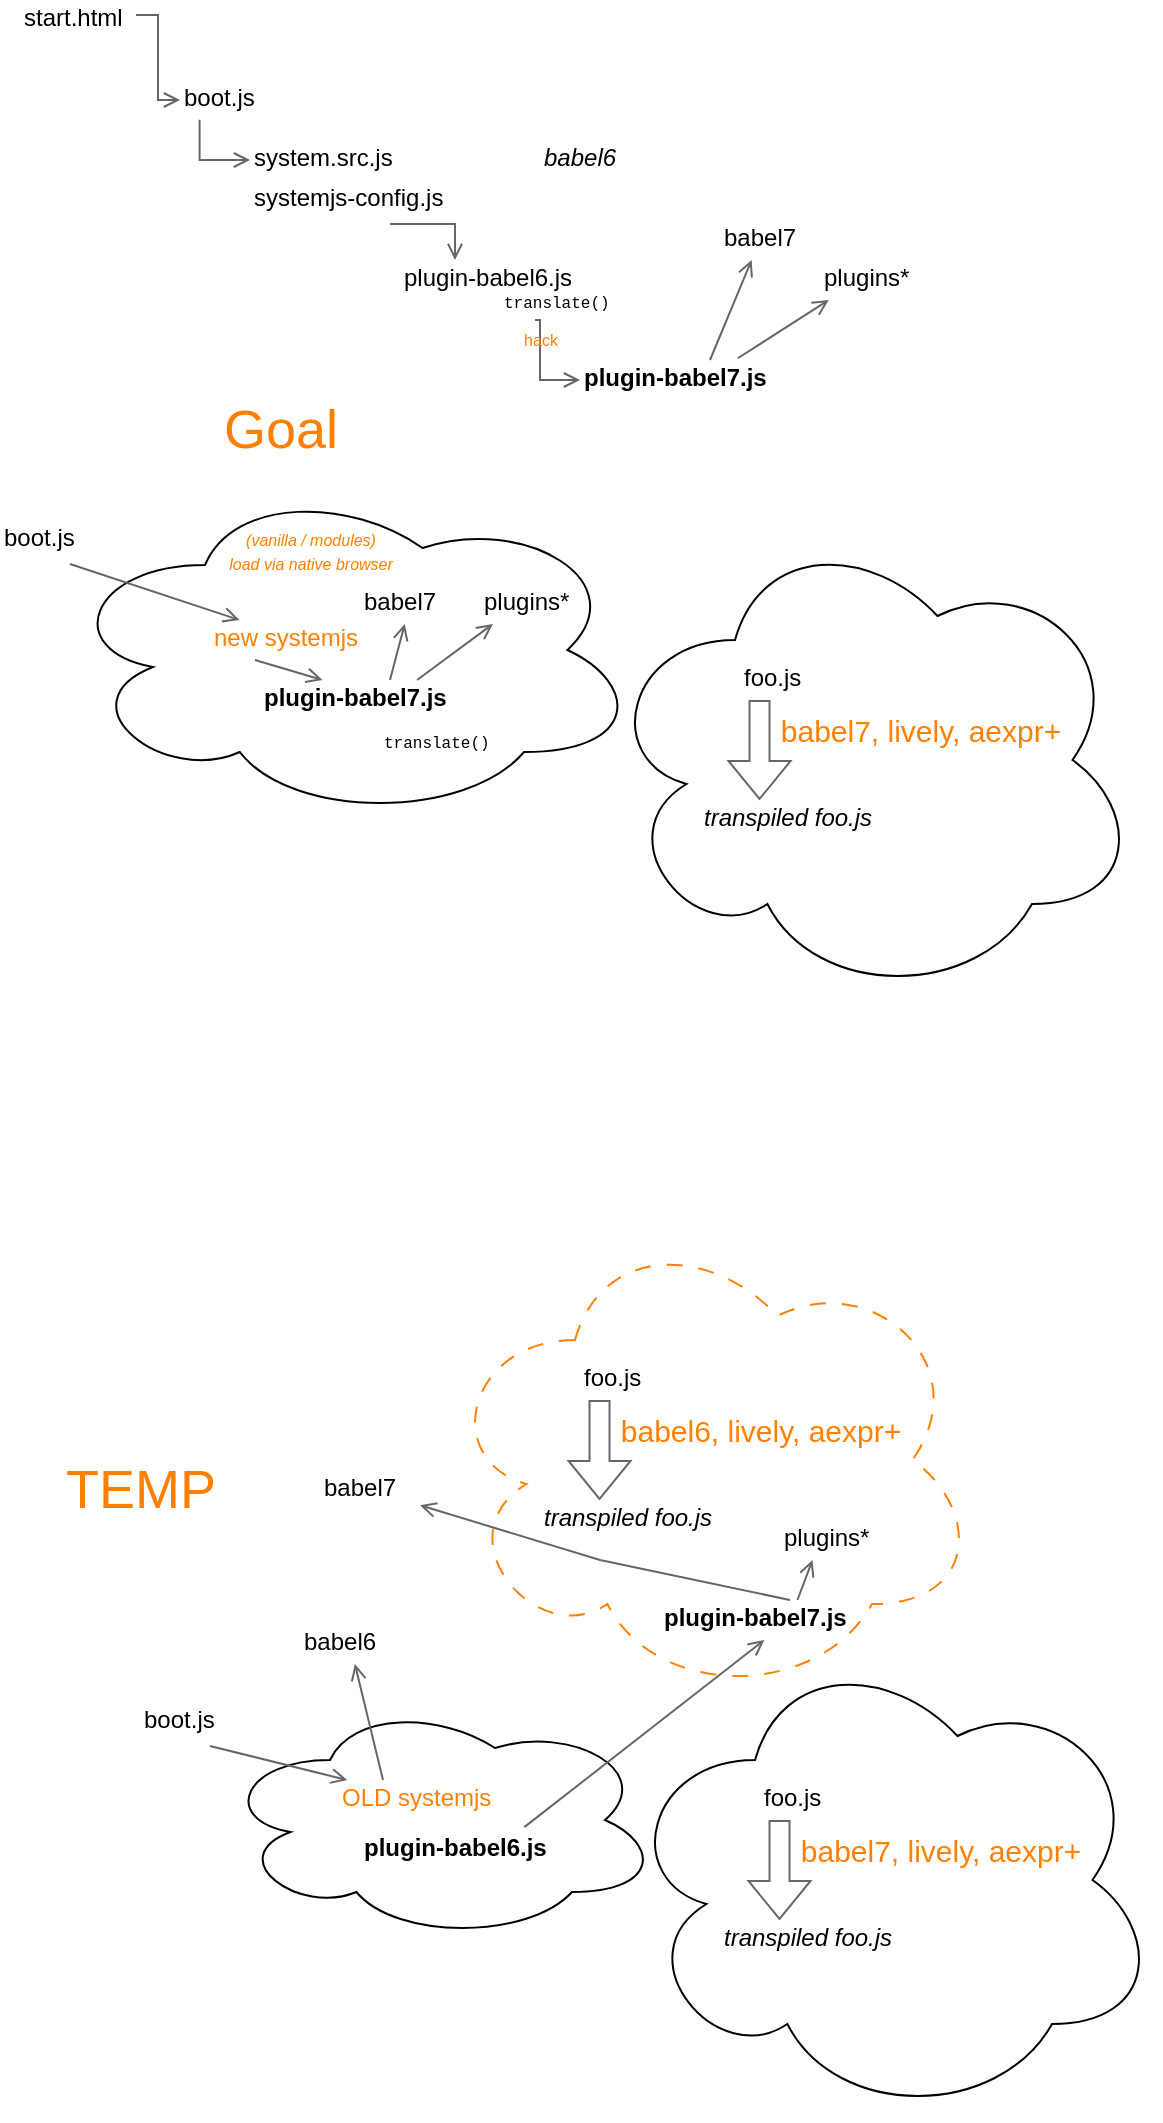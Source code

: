 <mxfile version="20.8.10" type="github">
  <diagram name="Page-1" id="97a40813-6b03-0c74-37c1-0168de264b11">
    <mxGraphModel dx="1187" dy="744" grid="1" gridSize="10" guides="1" tooltips="1" connect="1" arrows="1" fold="1" page="1" pageScale="1" pageWidth="1000" pageHeight="1000" background="#ffffff" math="0" shadow="0">
      <root>
        <mxCell id="0" />
        <mxCell id="1" parent="0" />
        <mxCell id="xe1hFkzPnN5BGPbbmXnC-70" value="" style="ellipse;shape=cloud;whiteSpace=wrap;html=1;fontFamily=Helvetica;fontSize=27;fontColor=#FF8000;dashed=1;dashPattern=8 8;strokeColor=#FF8000;" vertex="1" parent="1">
          <mxGeometry x="240" y="640" width="270" height="240" as="geometry" />
        </mxCell>
        <mxCell id="xe1hFkzPnN5BGPbbmXnC-48" value="" style="ellipse;shape=cloud;whiteSpace=wrap;html=1;fontFamily=Helvetica;fontSize=27;fontColor=#FF8000;" vertex="1" parent="1">
          <mxGeometry x="320" y="290" width="270" height="240" as="geometry" />
        </mxCell>
        <mxCell id="xe1hFkzPnN5BGPbbmXnC-43" value="" style="ellipse;shape=cloud;whiteSpace=wrap;html=1;fontFamily=Helvetica;fontSize=27;fontColor=#FF8000;" vertex="1" parent="1">
          <mxGeometry x="50" y="270" width="290" height="170" as="geometry" />
        </mxCell>
        <mxCell id="xe1hFkzPnN5BGPbbmXnC-3" value="boot.js" style="text;strokeColor=none;fillColor=none;align=left;verticalAlign=top;spacingLeft=0;spacingRight=0;overflow=hidden;points=[[0,0.5],[1,0.5]];portConstraint=eastwest;rotatable=0;whiteSpace=wrap;html=1;spacing=2;spacingBottom=0;spacingTop=-5;" vertex="1" parent="1">
          <mxGeometry x="110" y="70" width="110" height="20" as="geometry" />
        </mxCell>
        <mxCell id="xe1hFkzPnN5BGPbbmXnC-4" value="start.html" style="text;strokeColor=none;fillColor=none;align=left;verticalAlign=top;spacingLeft=0;spacingRight=0;overflow=hidden;points=[[0,0.5],[1,0.5]];portConstraint=eastwest;rotatable=0;whiteSpace=wrap;html=1;labelPosition=center;verticalLabelPosition=middle;spacing=2;spacingBottom=0;spacingTop=-5;" vertex="1" parent="1">
          <mxGeometry x="30" y="30" width="58" height="15" as="geometry" />
        </mxCell>
        <mxCell id="xe1hFkzPnN5BGPbbmXnC-5" value="" style="endArrow=open;html=1;rounded=0;entryX=0;entryY=0.5;entryDx=0;entryDy=0;edgeStyle=orthogonalEdgeStyle;endFill=0;strokeColor=#666666;" edge="1" parent="1" source="xe1hFkzPnN5BGPbbmXnC-4" target="xe1hFkzPnN5BGPbbmXnC-3">
          <mxGeometry width="50" height="50" relative="1" as="geometry">
            <mxPoint x="200" y="150" as="sourcePoint" />
            <mxPoint x="250" y="100" as="targetPoint" />
          </mxGeometry>
        </mxCell>
        <mxCell id="xe1hFkzPnN5BGPbbmXnC-6" value="system.src.js" style="text;strokeColor=none;fillColor=none;align=left;verticalAlign=top;spacingLeft=0;spacingRight=0;overflow=hidden;points=[[0,0.5],[1,0.5]];portConstraint=eastwest;rotatable=0;whiteSpace=wrap;html=1;spacing=2;spacingBottom=0;spacingTop=-5;labelPosition=center;verticalLabelPosition=middle;horizontal=1;" vertex="1" parent="1">
          <mxGeometry x="145" y="100" width="145" height="20" as="geometry" />
        </mxCell>
        <mxCell id="xe1hFkzPnN5BGPbbmXnC-12" style="edgeStyle=orthogonalEdgeStyle;shape=connector;rounded=0;orthogonalLoop=1;jettySize=auto;html=1;exitX=0.5;exitY=1;exitDx=0;exitDy=0;entryX=0.25;entryY=0;entryDx=0;entryDy=0;labelBackgroundColor=default;strokeColor=#666666;fontFamily=Helvetica;fontSize=11;fontColor=default;endArrow=open;endFill=0;" edge="1" parent="1" source="xe1hFkzPnN5BGPbbmXnC-7" target="xe1hFkzPnN5BGPbbmXnC-10">
          <mxGeometry relative="1" as="geometry" />
        </mxCell>
        <mxCell id="xe1hFkzPnN5BGPbbmXnC-7" value="systemjs-config.js" style="text;whiteSpace=wrap;html=1;fontSize=12;fontFamily=Helvetica;fontColor=default;spacingLeft=0;spacingRight=0;spacing=2;spacingBottom=0;spacingTop=-5;" vertex="1" parent="1">
          <mxGeometry x="145" y="120" width="140" height="22" as="geometry" />
        </mxCell>
        <mxCell id="xe1hFkzPnN5BGPbbmXnC-8" value="" style="endArrow=open;html=1;rounded=0;edgeStyle=orthogonalEdgeStyle;endFill=0;exitX=0.089;exitY=0.996;exitDx=0;exitDy=0;exitPerimeter=0;strokeColor=#666666;" edge="1" parent="1" source="xe1hFkzPnN5BGPbbmXnC-3" target="xe1hFkzPnN5BGPbbmXnC-6">
          <mxGeometry width="50" height="50" relative="1" as="geometry">
            <mxPoint x="98" y="47.514" as="sourcePoint" />
            <mxPoint x="120" y="90" as="targetPoint" />
            <Array as="points">
              <mxPoint x="120" y="110" />
            </Array>
          </mxGeometry>
        </mxCell>
        <mxCell id="xe1hFkzPnN5BGPbbmXnC-10" value="plugin-babel6.js" style="text;whiteSpace=wrap;html=1;fontSize=12;fontFamily=Helvetica;fontColor=default;spacingLeft=0;spacingRight=0;spacing=2;spacingBottom=0;spacingTop=-5;" vertex="1" parent="1">
          <mxGeometry x="220" y="160" width="110" height="20" as="geometry" />
        </mxCell>
        <mxCell id="xe1hFkzPnN5BGPbbmXnC-11" value="plugin-babel7.js" style="text;whiteSpace=wrap;html=1;fontSize=12;fontFamily=Helvetica;fontColor=default;spacingLeft=0;spacingRight=0;spacing=2;spacingBottom=0;spacingTop=-5;fontStyle=1" vertex="1" parent="1">
          <mxGeometry x="310" y="210" width="130" height="20" as="geometry" />
        </mxCell>
        <mxCell id="xe1hFkzPnN5BGPbbmXnC-15" value="&lt;font face=&quot;Courier New&quot; style=&quot;font-size: 8px;&quot;&gt;translate()&lt;/font&gt;" style="text;whiteSpace=wrap;html=1;fontSize=8;fontFamily=Helvetica;fontColor=default;" vertex="1" parent="1">
          <mxGeometry x="270" y="170" width="70" height="20" as="geometry" />
        </mxCell>
        <mxCell id="xe1hFkzPnN5BGPbbmXnC-16" value="babel7" style="text;whiteSpace=wrap;html=1;fontSize=12;fontFamily=Helvetica;fontColor=default;spacingLeft=0;spacingRight=0;spacing=2;spacingBottom=0;spacingTop=-5;fontStyle=0;" vertex="1" parent="1">
          <mxGeometry x="380" y="140" width="40" height="20" as="geometry" />
        </mxCell>
        <mxCell id="xe1hFkzPnN5BGPbbmXnC-17" value="&lt;i&gt;babel6&lt;/i&gt;" style="text;whiteSpace=wrap;html=1;fontSize=12;fontFamily=Helvetica;fontColor=default;spacingLeft=0;spacingRight=0;spacing=2;spacingBottom=0;spacingTop=-5;fontStyle=0;" vertex="1" parent="1">
          <mxGeometry x="290" y="100" width="60" height="20" as="geometry" />
        </mxCell>
        <mxCell id="xe1hFkzPnN5BGPbbmXnC-20" style="shape=connector;rounded=0;orthogonalLoop=1;jettySize=auto;html=1;exitX=0.5;exitY=0;exitDx=0;exitDy=0;labelBackgroundColor=default;strokeColor=#666666;fontFamily=Helvetica;fontSize=11;fontColor=default;endArrow=open;endFill=0;" edge="1" parent="1" source="xe1hFkzPnN5BGPbbmXnC-11" target="xe1hFkzPnN5BGPbbmXnC-16">
          <mxGeometry relative="1" as="geometry">
            <mxPoint x="420" y="192" as="sourcePoint" />
            <mxPoint x="452.5" y="210" as="targetPoint" />
          </mxGeometry>
        </mxCell>
        <mxCell id="xe1hFkzPnN5BGPbbmXnC-21" value="plugins*" style="text;whiteSpace=wrap;html=1;fontSize=12;fontFamily=Helvetica;fontColor=default;spacingLeft=0;spacingRight=0;spacing=2;spacingBottom=0;spacingTop=-5;fontStyle=0;" vertex="1" parent="1">
          <mxGeometry x="430" y="160" width="40" height="20" as="geometry" />
        </mxCell>
        <mxCell id="xe1hFkzPnN5BGPbbmXnC-22" style="shape=connector;rounded=0;orthogonalLoop=1;jettySize=auto;html=1;exitX=0.607;exitY=-0.043;exitDx=0;exitDy=0;labelBackgroundColor=default;strokeColor=#666666;fontFamily=Helvetica;fontSize=11;fontColor=default;endArrow=open;endFill=0;exitPerimeter=0;" edge="1" parent="1" source="xe1hFkzPnN5BGPbbmXnC-11" target="xe1hFkzPnN5BGPbbmXnC-21">
          <mxGeometry relative="1" as="geometry">
            <mxPoint x="385" y="220" as="sourcePoint" />
            <mxPoint x="405.833" y="170" as="targetPoint" />
          </mxGeometry>
        </mxCell>
        <mxCell id="xe1hFkzPnN5BGPbbmXnC-23" style="edgeStyle=orthogonalEdgeStyle;shape=connector;rounded=0;orthogonalLoop=1;jettySize=auto;html=1;exitX=0.25;exitY=1;exitDx=0;exitDy=0;entryX=0;entryY=0.5;entryDx=0;entryDy=0;labelBackgroundColor=default;strokeColor=#666666;fontFamily=Helvetica;fontSize=11;fontColor=default;endArrow=open;endFill=0;" edge="1" parent="1" source="xe1hFkzPnN5BGPbbmXnC-15" target="xe1hFkzPnN5BGPbbmXnC-11">
          <mxGeometry relative="1" as="geometry">
            <mxPoint x="225" y="152" as="sourcePoint" />
            <mxPoint x="257.5" y="170" as="targetPoint" />
            <Array as="points">
              <mxPoint x="290" y="190" />
              <mxPoint x="290" y="220" />
            </Array>
          </mxGeometry>
        </mxCell>
        <mxCell id="xe1hFkzPnN5BGPbbmXnC-24" value="hack" style="text;html=1;align=center;verticalAlign=middle;resizable=0;points=[];autosize=1;strokeColor=none;fillColor=none;fontSize=8;fontFamily=Helvetica;fontColor=#FF8000;fontStyle=0" vertex="1" parent="1">
          <mxGeometry x="270" y="190" width="40" height="20" as="geometry" />
        </mxCell>
        <mxCell id="xe1hFkzPnN5BGPbbmXnC-25" value="Goal" style="text;html=1;align=center;verticalAlign=middle;resizable=0;points=[];autosize=1;strokeColor=none;fillColor=none;fontSize=27;fontFamily=Helvetica;fontColor=#FF8000;fontStyle=0" vertex="1" parent="1">
          <mxGeometry x="120" y="220" width="80" height="50" as="geometry" />
        </mxCell>
        <mxCell id="xe1hFkzPnN5BGPbbmXnC-29" style="edgeStyle=none;shape=connector;rounded=0;orthogonalLoop=1;jettySize=auto;html=1;exitX=0.25;exitY=1;exitDx=0;exitDy=0;labelBackgroundColor=default;strokeColor=#666666;fontFamily=Helvetica;fontSize=8;fontColor=#FF8000;endArrow=open;endFill=0;" edge="1" parent="1" source="xe1hFkzPnN5BGPbbmXnC-28" target="xe1hFkzPnN5BGPbbmXnC-32">
          <mxGeometry relative="1" as="geometry">
            <mxPoint x="98.333" y="330" as="targetPoint" />
          </mxGeometry>
        </mxCell>
        <mxCell id="xe1hFkzPnN5BGPbbmXnC-28" value="boot.js" style="text;whiteSpace=wrap;html=1;fontSize=12;fontFamily=Helvetica;fontColor=default;spacingLeft=0;spacingRight=0;spacing=2;spacingBottom=0;spacingTop=-5;" vertex="1" parent="1">
          <mxGeometry x="20" y="290" width="140" height="22" as="geometry" />
        </mxCell>
        <mxCell id="xe1hFkzPnN5BGPbbmXnC-30" value="babel7" style="text;strokeColor=none;fillColor=none;align=left;verticalAlign=top;spacingLeft=0;spacingRight=0;overflow=hidden;points=[[0,0.5],[1,0.5]];portConstraint=eastwest;rotatable=0;whiteSpace=wrap;html=1;labelPosition=center;verticalLabelPosition=middle;spacing=2;spacingBottom=0;spacingTop=-5;" vertex="1" parent="1">
          <mxGeometry x="200" y="322" width="50" height="20" as="geometry" />
        </mxCell>
        <mxCell id="xe1hFkzPnN5BGPbbmXnC-34" style="edgeStyle=none;shape=connector;rounded=0;orthogonalLoop=1;jettySize=auto;html=1;exitX=0.5;exitY=0;exitDx=0;exitDy=0;labelBackgroundColor=default;strokeColor=#666666;fontFamily=Helvetica;fontSize=8;fontColor=#FF8000;endArrow=open;endFill=0;" edge="1" parent="1" source="xe1hFkzPnN5BGPbbmXnC-31" target="xe1hFkzPnN5BGPbbmXnC-30">
          <mxGeometry relative="1" as="geometry" />
        </mxCell>
        <mxCell id="xe1hFkzPnN5BGPbbmXnC-31" value="plugin-babel7.js" style="text;whiteSpace=wrap;html=1;fontSize=12;fontFamily=Helvetica;fontColor=default;spacingLeft=0;spacingRight=0;spacing=2;spacingBottom=0;spacingTop=-5;fontStyle=1" vertex="1" parent="1">
          <mxGeometry x="150" y="370" width="130" height="20" as="geometry" />
        </mxCell>
        <mxCell id="xe1hFkzPnN5BGPbbmXnC-33" style="edgeStyle=none;shape=connector;rounded=0;orthogonalLoop=1;jettySize=auto;html=1;exitX=0.25;exitY=1;exitDx=0;exitDy=0;labelBackgroundColor=default;strokeColor=#666666;fontFamily=Helvetica;fontSize=8;fontColor=#FF8000;endArrow=open;endFill=0;" edge="1" parent="1" source="xe1hFkzPnN5BGPbbmXnC-32" target="xe1hFkzPnN5BGPbbmXnC-31">
          <mxGeometry relative="1" as="geometry" />
        </mxCell>
        <mxCell id="xe1hFkzPnN5BGPbbmXnC-32" value="new systemjs" style="text;whiteSpace=wrap;html=1;fontSize=12;fontFamily=Helvetica;fontColor=#FF8000;spacingLeft=0;spacingRight=0;spacing=2;spacingBottom=0;spacingTop=-5;fontStyle=0" vertex="1" parent="1">
          <mxGeometry x="125" y="340" width="90" height="20" as="geometry" />
        </mxCell>
        <mxCell id="xe1hFkzPnN5BGPbbmXnC-35" value="plugins*" style="text;whiteSpace=wrap;html=1;fontSize=12;fontFamily=Helvetica;fontColor=default;spacingLeft=0;spacingRight=0;spacing=2;spacingBottom=0;spacingTop=-5;fontStyle=0;" vertex="1" parent="1">
          <mxGeometry x="260" y="322" width="40" height="20" as="geometry" />
        </mxCell>
        <mxCell id="xe1hFkzPnN5BGPbbmXnC-36" style="shape=connector;rounded=0;orthogonalLoop=1;jettySize=auto;html=1;labelBackgroundColor=default;strokeColor=#666666;fontFamily=Helvetica;fontSize=11;fontColor=default;endArrow=open;endFill=0;" edge="1" parent="1" target="xe1hFkzPnN5BGPbbmXnC-35" source="xe1hFkzPnN5BGPbbmXnC-31">
          <mxGeometry relative="1" as="geometry">
            <mxPoint x="258.91" y="409.14" as="sourcePoint" />
            <mxPoint x="275.833" y="370" as="targetPoint" />
          </mxGeometry>
        </mxCell>
        <mxCell id="xe1hFkzPnN5BGPbbmXnC-39" value="foo.js" style="text;whiteSpace=wrap;html=1;fontSize=12;fontFamily=Helvetica;fontColor=default;spacingLeft=0;spacingRight=0;spacing=2;spacingBottom=0;spacingTop=-5;" vertex="1" parent="1">
          <mxGeometry x="390" y="360" width="110" height="20" as="geometry" />
        </mxCell>
        <mxCell id="xe1hFkzPnN5BGPbbmXnC-40" value="" style="shape=flexArrow;endArrow=classic;html=1;rounded=0;labelBackgroundColor=default;strokeColor=#666666;fontFamily=Helvetica;fontSize=27;fontColor=#FF8000;" edge="1" parent="1">
          <mxGeometry width="50" height="50" relative="1" as="geometry">
            <mxPoint x="399.76" y="380" as="sourcePoint" />
            <mxPoint x="399.76" y="430" as="targetPoint" />
          </mxGeometry>
        </mxCell>
        <mxCell id="xe1hFkzPnN5BGPbbmXnC-41" value="&lt;i&gt;transpiled foo.js&lt;/i&gt;" style="text;whiteSpace=wrap;html=1;fontSize=12;fontFamily=Helvetica;fontColor=default;spacingLeft=0;spacingRight=0;spacing=2;spacingBottom=0;spacingTop=-5;" vertex="1" parent="1">
          <mxGeometry x="370" y="430" width="110" height="20" as="geometry" />
        </mxCell>
        <mxCell id="xe1hFkzPnN5BGPbbmXnC-42" value="&lt;font face=&quot;Courier New&quot; style=&quot;font-size: 8px;&quot;&gt;translate()&lt;/font&gt;" style="text;whiteSpace=wrap;html=1;fontSize=8;fontFamily=Helvetica;fontColor=default;" vertex="1" parent="1">
          <mxGeometry x="210" y="390" width="70" height="20" as="geometry" />
        </mxCell>
        <mxCell id="xe1hFkzPnN5BGPbbmXnC-46" value="&lt;i&gt;load via native browser&lt;/i&gt;" style="text;html=1;align=center;verticalAlign=middle;resizable=0;points=[];autosize=1;strokeColor=none;fillColor=none;fontSize=8;fontFamily=Helvetica;fontColor=#FF8000;fontStyle=0" vertex="1" parent="1">
          <mxGeometry x="120" y="302" width="110" height="20" as="geometry" />
        </mxCell>
        <mxCell id="xe1hFkzPnN5BGPbbmXnC-47" value="&lt;i&gt;(vanilla / modules)&lt;/i&gt;" style="text;html=1;align=center;verticalAlign=middle;resizable=0;points=[];autosize=1;strokeColor=none;fillColor=none;fontSize=8;fontFamily=Helvetica;fontColor=#FF8000;fontStyle=0" vertex="1" parent="1">
          <mxGeometry x="130" y="290" width="90" height="20" as="geometry" />
        </mxCell>
        <mxCell id="xe1hFkzPnN5BGPbbmXnC-49" value="babel7, lively, aexpr+" style="text;html=1;align=center;verticalAlign=middle;resizable=0;points=[];autosize=1;strokeColor=none;fillColor=none;fontSize=15;fontFamily=Helvetica;fontColor=#FF8000;fontStyle=0" vertex="1" parent="1">
          <mxGeometry x="400" y="380" width="160" height="30" as="geometry" />
        </mxCell>
        <mxCell id="xe1hFkzPnN5BGPbbmXnC-50" value="" style="ellipse;shape=cloud;whiteSpace=wrap;html=1;fontFamily=Helvetica;fontSize=27;fontColor=#FF8000;" vertex="1" parent="1">
          <mxGeometry x="330" y="850" width="270" height="240" as="geometry" />
        </mxCell>
        <mxCell id="xe1hFkzPnN5BGPbbmXnC-51" value="" style="ellipse;shape=cloud;whiteSpace=wrap;html=1;fontFamily=Helvetica;fontSize=27;fontColor=#FF8000;" vertex="1" parent="1">
          <mxGeometry x="130" y="880" width="220" height="120" as="geometry" />
        </mxCell>
        <mxCell id="xe1hFkzPnN5BGPbbmXnC-52" value="TEMP" style="text;html=1;align=center;verticalAlign=middle;resizable=0;points=[];autosize=1;strokeColor=none;fillColor=none;fontSize=27;fontFamily=Helvetica;fontColor=#FF8000;fontStyle=0" vertex="1" parent="1">
          <mxGeometry x="40" y="750" width="100" height="50" as="geometry" />
        </mxCell>
        <mxCell id="xe1hFkzPnN5BGPbbmXnC-53" style="edgeStyle=none;shape=connector;rounded=0;orthogonalLoop=1;jettySize=auto;html=1;exitX=0.25;exitY=1;exitDx=0;exitDy=0;labelBackgroundColor=default;strokeColor=#666666;fontFamily=Helvetica;fontSize=8;fontColor=#FF8000;endArrow=open;endFill=0;" edge="1" parent="1" source="xe1hFkzPnN5BGPbbmXnC-54" target="xe1hFkzPnN5BGPbbmXnC-59">
          <mxGeometry relative="1" as="geometry">
            <mxPoint x="108.333" y="890" as="targetPoint" />
          </mxGeometry>
        </mxCell>
        <mxCell id="xe1hFkzPnN5BGPbbmXnC-54" value="boot.js" style="text;whiteSpace=wrap;html=1;fontSize=12;fontFamily=Helvetica;fontColor=default;spacingLeft=0;spacingRight=0;spacing=2;spacingBottom=0;spacingTop=-5;" vertex="1" parent="1">
          <mxGeometry x="90" y="881" width="140" height="22" as="geometry" />
        </mxCell>
        <mxCell id="xe1hFkzPnN5BGPbbmXnC-55" value="babel7" style="text;strokeColor=none;fillColor=none;align=left;verticalAlign=top;spacingLeft=0;spacingRight=0;overflow=hidden;points=[[0,0.5],[1,0.5]];portConstraint=eastwest;rotatable=0;whiteSpace=wrap;html=1;labelPosition=center;verticalLabelPosition=middle;spacing=2;spacingBottom=0;spacingTop=-5;" vertex="1" parent="1">
          <mxGeometry x="180" y="765" width="50" height="20" as="geometry" />
        </mxCell>
        <mxCell id="xe1hFkzPnN5BGPbbmXnC-56" style="edgeStyle=none;shape=connector;rounded=0;orthogonalLoop=1;jettySize=auto;html=1;exitX=0.5;exitY=0;exitDx=0;exitDy=0;labelBackgroundColor=default;strokeColor=#666666;fontFamily=Helvetica;fontSize=8;fontColor=#FF8000;endArrow=open;endFill=0;" edge="1" parent="1" source="xe1hFkzPnN5BGPbbmXnC-57" target="xe1hFkzPnN5BGPbbmXnC-55">
          <mxGeometry relative="1" as="geometry">
            <Array as="points">
              <mxPoint x="320" y="810" />
            </Array>
          </mxGeometry>
        </mxCell>
        <mxCell id="xe1hFkzPnN5BGPbbmXnC-57" value="plugin-babel7.js" style="text;whiteSpace=wrap;html=1;fontSize=12;fontFamily=Helvetica;fontColor=default;spacingLeft=0;spacingRight=0;spacing=2;spacingBottom=0;spacingTop=-5;fontStyle=1" vertex="1" parent="1">
          <mxGeometry x="350" y="830" width="130" height="20" as="geometry" />
        </mxCell>
        <mxCell id="xe1hFkzPnN5BGPbbmXnC-58" style="edgeStyle=none;shape=connector;rounded=0;orthogonalLoop=1;jettySize=auto;html=1;exitX=0.632;exitY=-0.072;exitDx=0;exitDy=0;labelBackgroundColor=default;strokeColor=#666666;fontFamily=Helvetica;fontSize=8;fontColor=#FF8000;endArrow=open;endFill=0;exitPerimeter=0;" edge="1" parent="1" source="xe1hFkzPnN5BGPbbmXnC-76" target="xe1hFkzPnN5BGPbbmXnC-57">
          <mxGeometry relative="1" as="geometry" />
        </mxCell>
        <mxCell id="xe1hFkzPnN5BGPbbmXnC-79" style="edgeStyle=none;shape=connector;rounded=0;orthogonalLoop=1;jettySize=auto;html=1;exitX=0.25;exitY=0;exitDx=0;exitDy=0;labelBackgroundColor=default;strokeColor=#666666;fontFamily=Helvetica;fontSize=15;fontColor=#FF8000;endArrow=open;endFill=0;" edge="1" parent="1" source="xe1hFkzPnN5BGPbbmXnC-59" target="xe1hFkzPnN5BGPbbmXnC-78">
          <mxGeometry relative="1" as="geometry" />
        </mxCell>
        <mxCell id="xe1hFkzPnN5BGPbbmXnC-59" value="OLD systemjs" style="text;whiteSpace=wrap;html=1;fontSize=12;fontFamily=Helvetica;fontColor=#FF8000;spacingLeft=0;spacingRight=0;spacing=2;spacingBottom=0;spacingTop=-5;fontStyle=0" vertex="1" parent="1">
          <mxGeometry x="189" y="920" width="90" height="20" as="geometry" />
        </mxCell>
        <mxCell id="xe1hFkzPnN5BGPbbmXnC-60" value="plugins*" style="text;whiteSpace=wrap;html=1;fontSize=12;fontFamily=Helvetica;fontColor=default;spacingLeft=0;spacingRight=0;spacing=2;spacingBottom=0;spacingTop=-5;fontStyle=0;" vertex="1" parent="1">
          <mxGeometry x="410" y="790" width="40" height="20" as="geometry" />
        </mxCell>
        <mxCell id="xe1hFkzPnN5BGPbbmXnC-61" style="shape=connector;rounded=0;orthogonalLoop=1;jettySize=auto;html=1;labelBackgroundColor=default;strokeColor=#666666;fontFamily=Helvetica;fontSize=11;fontColor=default;endArrow=open;endFill=0;" edge="1" parent="1" source="xe1hFkzPnN5BGPbbmXnC-57" target="xe1hFkzPnN5BGPbbmXnC-60">
          <mxGeometry relative="1" as="geometry">
            <mxPoint x="268.91" y="969.14" as="sourcePoint" />
            <mxPoint x="285.833" y="930" as="targetPoint" />
          </mxGeometry>
        </mxCell>
        <mxCell id="xe1hFkzPnN5BGPbbmXnC-62" value="foo.js" style="text;whiteSpace=wrap;html=1;fontSize=12;fontFamily=Helvetica;fontColor=default;spacingLeft=0;spacingRight=0;spacing=2;spacingBottom=0;spacingTop=-5;" vertex="1" parent="1">
          <mxGeometry x="400" y="920" width="110" height="20" as="geometry" />
        </mxCell>
        <mxCell id="xe1hFkzPnN5BGPbbmXnC-63" value="" style="shape=flexArrow;endArrow=classic;html=1;rounded=0;labelBackgroundColor=default;strokeColor=#666666;fontFamily=Helvetica;fontSize=27;fontColor=#FF8000;" edge="1" parent="1">
          <mxGeometry width="50" height="50" relative="1" as="geometry">
            <mxPoint x="409.76" y="940" as="sourcePoint" />
            <mxPoint x="409.76" y="990" as="targetPoint" />
          </mxGeometry>
        </mxCell>
        <mxCell id="xe1hFkzPnN5BGPbbmXnC-64" value="&lt;i&gt;transpiled foo.js&lt;/i&gt;" style="text;whiteSpace=wrap;html=1;fontSize=12;fontFamily=Helvetica;fontColor=default;spacingLeft=0;spacingRight=0;spacing=2;spacingBottom=0;spacingTop=-5;" vertex="1" parent="1">
          <mxGeometry x="380" y="990" width="110" height="20" as="geometry" />
        </mxCell>
        <mxCell id="xe1hFkzPnN5BGPbbmXnC-68" value="babel7, lively, aexpr+" style="text;html=1;align=center;verticalAlign=middle;resizable=0;points=[];autosize=1;strokeColor=none;fillColor=none;fontSize=15;fontFamily=Helvetica;fontColor=#FF8000;fontStyle=0" vertex="1" parent="1">
          <mxGeometry x="410" y="940" width="160" height="30" as="geometry" />
        </mxCell>
        <mxCell id="xe1hFkzPnN5BGPbbmXnC-71" value="foo.js" style="text;whiteSpace=wrap;html=1;fontSize=12;fontFamily=Helvetica;fontColor=default;spacingLeft=0;spacingRight=0;spacing=2;spacingBottom=0;spacingTop=-5;" vertex="1" parent="1">
          <mxGeometry x="310" y="710" width="110" height="20" as="geometry" />
        </mxCell>
        <mxCell id="xe1hFkzPnN5BGPbbmXnC-72" value="" style="shape=flexArrow;endArrow=classic;html=1;rounded=0;labelBackgroundColor=default;strokeColor=#666666;fontFamily=Helvetica;fontSize=27;fontColor=#FF8000;" edge="1" parent="1">
          <mxGeometry width="50" height="50" relative="1" as="geometry">
            <mxPoint x="319.76" y="730" as="sourcePoint" />
            <mxPoint x="319.76" y="780" as="targetPoint" />
          </mxGeometry>
        </mxCell>
        <mxCell id="xe1hFkzPnN5BGPbbmXnC-73" value="&lt;i&gt;transpiled foo.js&lt;/i&gt;" style="text;whiteSpace=wrap;html=1;fontSize=12;fontFamily=Helvetica;fontColor=default;spacingLeft=0;spacingRight=0;spacing=2;spacingBottom=0;spacingTop=-5;" vertex="1" parent="1">
          <mxGeometry x="290" y="780" width="110" height="20" as="geometry" />
        </mxCell>
        <mxCell id="xe1hFkzPnN5BGPbbmXnC-74" value="babel6, lively, aexpr+" style="text;html=1;align=center;verticalAlign=middle;resizable=0;points=[];autosize=1;strokeColor=none;fillColor=none;fontSize=15;fontFamily=Helvetica;fontColor=#FF8000;fontStyle=0" vertex="1" parent="1">
          <mxGeometry x="320" y="730" width="160" height="30" as="geometry" />
        </mxCell>
        <mxCell id="xe1hFkzPnN5BGPbbmXnC-76" value="plugin-babel6.js" style="text;whiteSpace=wrap;html=1;fontSize=12;fontFamily=Helvetica;fontColor=default;spacingLeft=0;spacingRight=0;spacing=2;spacingBottom=0;spacingTop=-5;fontStyle=1" vertex="1" parent="1">
          <mxGeometry x="200" y="945" width="130" height="20" as="geometry" />
        </mxCell>
        <mxCell id="xe1hFkzPnN5BGPbbmXnC-78" value="babel6" style="text;strokeColor=none;fillColor=none;align=left;verticalAlign=top;spacingLeft=0;spacingRight=0;overflow=hidden;points=[[0,0.5],[1,0.5]];portConstraint=eastwest;rotatable=0;whiteSpace=wrap;html=1;labelPosition=center;verticalLabelPosition=middle;spacing=2;spacingBottom=0;spacingTop=-5;" vertex="1" parent="1">
          <mxGeometry x="170" y="842" width="50" height="20" as="geometry" />
        </mxCell>
      </root>
    </mxGraphModel>
  </diagram>
</mxfile>
